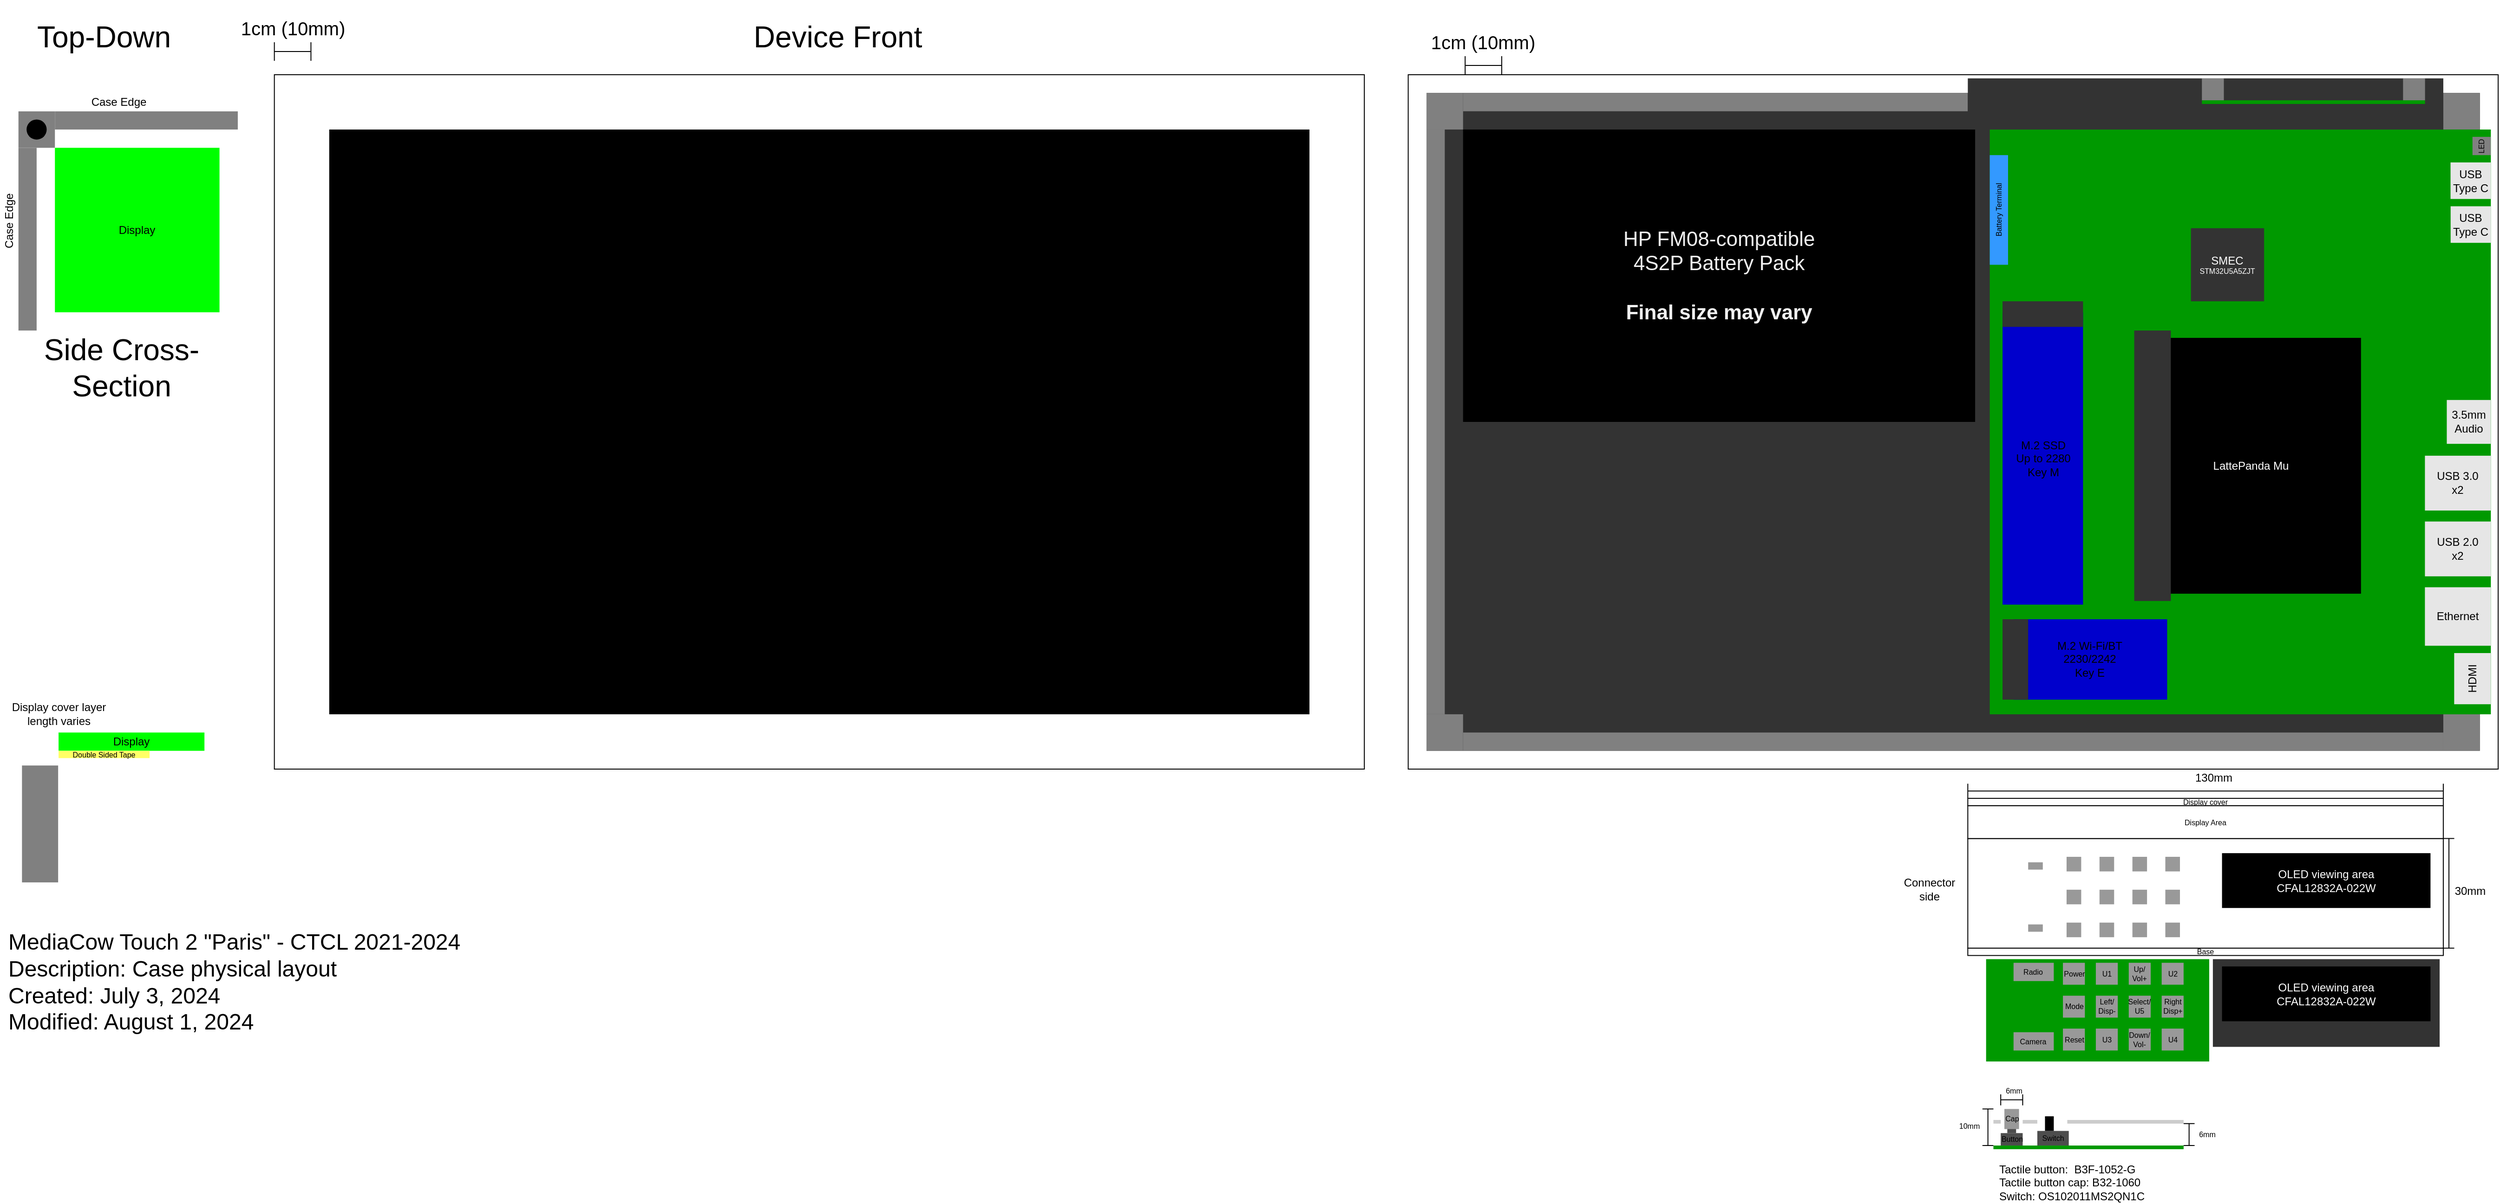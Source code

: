 <mxfile version="24.7.5">
  <diagram id="sjDEf0ka3ngV4-eLp2Dp" name="Page-1">
    <mxGraphModel dx="388" dy="228" grid="1" gridSize="3.937" guides="0" tooltips="1" connect="1" arrows="1" fold="1" page="1" pageScale="1" pageWidth="3300" pageHeight="2339" math="0" shadow="0">
      <root>
        <mxCell id="0" />
        <mxCell id="1" parent="0" />
        <mxCell id="CuJ1Jpse0kdDSebia7Pg-51" value="" style="rounded=0;whiteSpace=wrap;html=1;movable=1;resizable=1;rotatable=1;deletable=1;editable=1;locked=0;connectable=1;strokeColor=none;fillColor=#CCCCCC;" parent="1" vertex="1">
          <mxGeometry x="2236.22" y="1283.46" width="15.74" height="3.94" as="geometry" />
        </mxCell>
        <mxCell id="Ktaa94lfEQGM7eoMUssp-1" value="" style="rounded=0;whiteSpace=wrap;html=1;strokeColor=default;fillColor=#FFFFFF;movable=0;resizable=0;rotatable=0;deletable=0;editable=0;locked=1;connectable=0;" parent="1" vertex="1">
          <mxGeometry x="1574.8" y="157.487" width="1173.226" height="748.03" as="geometry" />
        </mxCell>
        <mxCell id="5Y6CiFaYAmU3wzSWvNBA-23" value="" style="rounded=0;whiteSpace=wrap;html=1;strokeColor=none;fillColor=#333333;movable=0;resizable=0;rotatable=0;deletable=0;editable=0;locked=1;connectable=0;" parent="1" vertex="1">
          <mxGeometry x="1594.48" y="177.16" width="1133.86" height="708.64" as="geometry" />
        </mxCell>
        <mxCell id="ZqZUOxo1uFlssc3ZESOp-2" value="Top-Down" style="text;html=1;align=center;verticalAlign=middle;whiteSpace=wrap;rounded=0;fontSize=32;" parent="1" vertex="1">
          <mxGeometry x="65.58" y="77.47" width="210" height="80" as="geometry" />
        </mxCell>
        <mxCell id="ZqZUOxo1uFlssc3ZESOp-4" value="" style="shape=crossbar;whiteSpace=wrap;html=1;rounded=1;" parent="1" vertex="1">
          <mxGeometry x="354.33" y="122.48" width="39.37" height="20" as="geometry" />
        </mxCell>
        <mxCell id="ZqZUOxo1uFlssc3ZESOp-5" value="&lt;div style=&quot;font-size: 20px;&quot;&gt;1cm (10mm)&lt;/div&gt;" style="text;html=1;align=center;verticalAlign=middle;whiteSpace=wrap;rounded=0;fontSize=20;" parent="1" vertex="1">
          <mxGeometry x="316.68" y="92.48" width="114.68" height="30" as="geometry" />
        </mxCell>
        <mxCell id="ZqZUOxo1uFlssc3ZESOp-8" value="" style="rounded=0;whiteSpace=wrap;html=1;strokeColor=none;fillColor=#808080;" parent="1" vertex="1">
          <mxGeometry x="78.74" y="196.85" width="39.37" height="39.37" as="geometry" />
        </mxCell>
        <mxCell id="ZqZUOxo1uFlssc3ZESOp-9" value="" style="rounded=0;whiteSpace=wrap;html=1;strokeColor=none;fillColor=#808080;" parent="1" vertex="1">
          <mxGeometry x="118.11" y="196.85" width="196.85" height="19.69" as="geometry" />
        </mxCell>
        <mxCell id="ZqZUOxo1uFlssc3ZESOp-10" value="" style="ellipse;whiteSpace=wrap;html=1;fillColor=#000000;strokeColor=none;" parent="1" vertex="1">
          <mxGeometry x="87.6" y="205.71" width="21.653" height="21.653" as="geometry" />
        </mxCell>
        <mxCell id="ZqZUOxo1uFlssc3ZESOp-11" value="" style="rounded=0;whiteSpace=wrap;html=1;strokeColor=none;fillColor=#808080;" parent="1" vertex="1">
          <mxGeometry x="78.74" y="236.22" width="19.69" height="196.84" as="geometry" />
        </mxCell>
        <mxCell id="ZqZUOxo1uFlssc3ZESOp-16" value="Case Edge" style="rounded=0;whiteSpace=wrap;html=1;fillColor=#FFFFFF;strokeColor=none;fontColor=#000000;" parent="1" vertex="1">
          <mxGeometry x="59.05" y="177.17" width="255.9" height="19.69" as="geometry" />
        </mxCell>
        <mxCell id="ZqZUOxo1uFlssc3ZESOp-17" value="Case Edge" style="rounded=0;whiteSpace=wrap;html=1;fillColor=#FFFFFF;strokeColor=none;horizontal=0;fontColor=#000000;" parent="1" vertex="1">
          <mxGeometry x="59.05" y="196.85" width="19.7" height="236.22" as="geometry" />
        </mxCell>
        <mxCell id="ZqZUOxo1uFlssc3ZESOp-18" value="Display" style="rounded=0;whiteSpace=wrap;html=1;fillColor=#00FF00;strokeColor=none;fontColor=#000000;" parent="1" vertex="1">
          <mxGeometry x="118.11" y="236.22" width="177.16" height="177.17" as="geometry" />
        </mxCell>
        <mxCell id="ZqZUOxo1uFlssc3ZESOp-22" value="Side Cross-Section" style="text;html=1;align=center;verticalAlign=middle;whiteSpace=wrap;rounded=0;fontSize=32;" parent="1" vertex="1">
          <mxGeometry x="85.27" y="433.07" width="210" height="80" as="geometry" />
        </mxCell>
        <mxCell id="ZqZUOxo1uFlssc3ZESOp-36" value="" style="rounded=0;whiteSpace=wrap;html=1;strokeColor=none;fillColor=#FFFFFF;" parent="1" vertex="1">
          <mxGeometry x="62.98" y="866.14" width="19.69" height="161.42" as="geometry" />
        </mxCell>
        <mxCell id="ZqZUOxo1uFlssc3ZESOp-41" value="Display cover layer&lt;br&gt;l&lt;span style=&quot;background-color: initial;&quot;&gt;ength varies&lt;/span&gt;" style="text;html=1;align=center;verticalAlign=middle;whiteSpace=wrap;rounded=0;" parent="1" vertex="1">
          <mxGeometry x="63.0" y="830.71" width="119.05" height="30" as="geometry" />
        </mxCell>
        <mxCell id="ZqZUOxo1uFlssc3ZESOp-57" value="" style="rounded=0;whiteSpace=wrap;html=1;strokeColor=default;fillColor=#FFFFFF;" parent="1" vertex="1">
          <mxGeometry x="354.33" y="157.47" width="1173.226" height="748.03" as="geometry" />
        </mxCell>
        <mxCell id="ZqZUOxo1uFlssc3ZESOp-59" value="" style="rounded=0;whiteSpace=wrap;html=1;fillColor=#000000;strokeColor=none;" parent="1" vertex="1">
          <mxGeometry x="413.385" y="216.535" width="1055.116" height="629.92" as="geometry" />
        </mxCell>
        <mxCell id="ZqZUOxo1uFlssc3ZESOp-60" value="Device Front" style="text;html=1;align=center;verticalAlign=middle;whiteSpace=wrap;rounded=0;fontSize=32;" parent="1" vertex="1">
          <mxGeometry x="855.625" y="77.475" width="210" height="80" as="geometry" />
        </mxCell>
        <mxCell id="ZqZUOxo1uFlssc3ZESOp-61" value="" style="rounded=0;whiteSpace=wrap;html=1;strokeColor=none;fillColor=#FFFFFF;" parent="1" vertex="1">
          <mxGeometry x="63" y="1027.54" width="216.53" height="7.9" as="geometry" />
        </mxCell>
        <mxCell id="ZqZUOxo1uFlssc3ZESOp-64" value="" style="rounded=0;whiteSpace=wrap;html=1;strokeColor=none;fillColor=#808080;" parent="1" vertex="1">
          <mxGeometry x="82.67" y="901.58" width="38.91" height="125.98" as="geometry" />
        </mxCell>
        <mxCell id="5Y6CiFaYAmU3wzSWvNBA-14" value="" style="rounded=0;whiteSpace=wrap;html=1;strokeColor=none;fillColor=#808080;" parent="1" vertex="1">
          <mxGeometry x="1594.475" y="177.155" width="39.37" height="39.37" as="geometry" />
        </mxCell>
        <mxCell id="5Y6CiFaYAmU3wzSWvNBA-15" value="" style="rounded=0;whiteSpace=wrap;html=1;strokeColor=none;fillColor=#808080;" parent="1" vertex="1">
          <mxGeometry x="2688.97" y="177.15" width="39.37" height="39.37" as="geometry" />
        </mxCell>
        <mxCell id="5Y6CiFaYAmU3wzSWvNBA-17" value="" style="rounded=0;whiteSpace=wrap;html=1;strokeColor=none;fillColor=#808080;" parent="1" vertex="1">
          <mxGeometry x="1594.48" y="846.43" width="39.37" height="39.37" as="geometry" />
        </mxCell>
        <mxCell id="5Y6CiFaYAmU3wzSWvNBA-20" value="" style="rounded=0;whiteSpace=wrap;html=1;strokeColor=none;fillColor=#808080;" parent="1" vertex="1">
          <mxGeometry x="2688.977" y="846.437" width="39.37" height="39.37" as="geometry" />
        </mxCell>
        <mxCell id="5Y6CiFaYAmU3wzSWvNBA-24" value="" style="rounded=0;whiteSpace=wrap;html=1;fillColor=#009900;strokeColor=none;fontColor=#000000;fontSize=32;movable=0;resizable=0;rotatable=0;deletable=0;editable=0;locked=1;connectable=0;" parent="1" vertex="1">
          <mxGeometry x="2200.78" y="216.54" width="539.37" height="629.92" as="geometry" />
        </mxCell>
        <mxCell id="5Y6CiFaYAmU3wzSWvNBA-26" value="" style="rounded=0;whiteSpace=wrap;html=1;strokeColor=none;fillColor=#808080;" parent="1" vertex="1">
          <mxGeometry x="1633.86" y="177.16" width="543.3" height="19.69" as="geometry" />
        </mxCell>
        <mxCell id="5Y6CiFaYAmU3wzSWvNBA-27" value="" style="rounded=0;whiteSpace=wrap;html=1;strokeColor=none;fillColor=#808080;" parent="1" vertex="1">
          <mxGeometry x="1633.857" y="866.107" width="1055.12" height="19.69" as="geometry" />
        </mxCell>
        <mxCell id="5Y6CiFaYAmU3wzSWvNBA-28" value="" style="rounded=0;whiteSpace=wrap;html=1;strokeColor=none;fillColor=#808080;" parent="1" vertex="1">
          <mxGeometry x="1594.48" y="216.52" width="19.68" height="629.93" as="geometry" />
        </mxCell>
        <mxCell id="5Y6CiFaYAmU3wzSWvNBA-32" value="USB 3.0&lt;div&gt;x2&lt;/div&gt;" style="rounded=0;whiteSpace=wrap;html=1;strokeColor=none;fillColor=#E6E6E6;" parent="1" vertex="1">
          <mxGeometry x="2669.19" y="567.91" width="70.866" height="59.055" as="geometry" />
        </mxCell>
        <mxCell id="5Y6CiFaYAmU3wzSWvNBA-37" value="USB &lt;br&gt;Type C" style="rounded=0;whiteSpace=wrap;html=1;strokeColor=none;fillColor=#E6E6E6;" parent="1" vertex="1">
          <mxGeometry x="2696.844" y="299.214" width="43.307" height="39.37" as="geometry" />
        </mxCell>
        <mxCell id="5Y6CiFaYAmU3wzSWvNBA-42" value="M.2 SSD&lt;div&gt;Up to 2280&lt;br&gt;Key M&lt;/div&gt;" style="rounded=0;whiteSpace=wrap;html=1;strokeColor=none;fillColor=#0000CC;" parent="1" vertex="1">
          <mxGeometry x="2214.56" y="413.38" width="86.614" height="314.96" as="geometry" />
        </mxCell>
        <mxCell id="5Y6CiFaYAmU3wzSWvNBA-35" value="LattePanda Mu" style="rounded=0;whiteSpace=wrap;html=1;strokeColor=none;fillColor=#000000;fontColor=#FFFFFF;" parent="1" vertex="1">
          <mxGeometry x="2364.16" y="440.96" width="236.22" height="275.59" as="geometry" />
        </mxCell>
        <mxCell id="5Y6CiFaYAmU3wzSWvNBA-36" value="" style="rounded=0;whiteSpace=wrap;html=1;align=center;verticalAlign=middle;fontFamily=Helvetica;fontSize=12;fontColor=default;fillColor=#333333;strokeColor=none;" parent="1" vertex="1">
          <mxGeometry x="2356.29" y="433.065" width="39.37" height="291.338" as="geometry" />
        </mxCell>
        <mxCell id="5Y6CiFaYAmU3wzSWvNBA-46" value="" style="rounded=0;whiteSpace=wrap;html=1;align=center;verticalAlign=middle;fontFamily=Helvetica;fontSize=12;fontColor=default;fillColor=#333333;strokeColor=none;" parent="1" vertex="1">
          <mxGeometry x="2214.556" y="401.57" width="86.614" height="27.559" as="geometry" />
        </mxCell>
        <mxCell id="5Y6CiFaYAmU3wzSWvNBA-47" value="Battery Terminal" style="rounded=0;whiteSpace=wrap;html=1;fillColor=#3399FF;strokeColor=none;fontColor=#000000;fontSize=8;horizontal=0;" parent="1" vertex="1">
          <mxGeometry x="2200.78" y="244.11" width="19.69" height="118.11" as="geometry" />
        </mxCell>
        <mxCell id="5Y6CiFaYAmU3wzSWvNBA-69" value="M.2 Wi-Fi/BT&lt;div&gt;2230/2242&lt;/div&gt;&lt;div&gt;Key E&lt;/div&gt;" style="rounded=0;whiteSpace=wrap;html=1;strokeColor=none;fillColor=#0000CC;" parent="1" vertex="1">
          <mxGeometry x="2226.369" y="744.097" width="165.354" height="86.614" as="geometry" />
        </mxCell>
        <mxCell id="5Y6CiFaYAmU3wzSWvNBA-68" value="" style="rounded=0;whiteSpace=wrap;html=1;align=center;verticalAlign=middle;fontFamily=Helvetica;fontSize=12;fontColor=default;fillColor=#333333;strokeColor=none;" parent="1" vertex="1">
          <mxGeometry x="2214.555" y="744.097" width="27.559" height="86.614" as="geometry" />
        </mxCell>
        <mxCell id="5Y6CiFaYAmU3wzSWvNBA-76" value="USB 2.0&lt;div&gt;x2&lt;/div&gt;" style="rounded=0;whiteSpace=wrap;html=1;strokeColor=none;fillColor=#E6E6E6;" parent="1" vertex="1">
          <mxGeometry x="2669.194" y="638.784" width="70.866" height="59.055" as="geometry" />
        </mxCell>
        <mxCell id="pe4Gr2BjXZW_dXRISGPZ-1" value="HDMI" style="rounded=0;whiteSpace=wrap;html=1;strokeColor=none;fillColor=#E6E6E6;horizontal=0;" parent="1" vertex="1">
          <mxGeometry x="2700.68" y="780.51" width="39.29" height="55.12" as="geometry" />
        </mxCell>
        <mxCell id="pe4Gr2BjXZW_dXRISGPZ-2" value="Ethernet" style="rounded=0;whiteSpace=wrap;html=1;strokeColor=none;fillColor=#E6E6E6;" parent="1" vertex="1">
          <mxGeometry x="2669.181" y="709.633" width="70.866" height="62.992" as="geometry" />
        </mxCell>
        <mxCell id="pe4Gr2BjXZW_dXRISGPZ-3" value="" style="shape=crossbar;whiteSpace=wrap;html=1;rounded=1;" parent="1" vertex="1">
          <mxGeometry x="1636.077" y="137.477" width="39.37" height="20" as="geometry" />
        </mxCell>
        <mxCell id="pe4Gr2BjXZW_dXRISGPZ-4" value="&lt;div style=&quot;font-size: 20px;&quot;&gt;1cm (10mm)&lt;/div&gt;" style="text;html=1;align=center;verticalAlign=middle;whiteSpace=wrap;rounded=0;fontSize=20;" parent="1" vertex="1">
          <mxGeometry x="1598.427" y="107.477" width="114.68" height="30" as="geometry" />
        </mxCell>
        <mxCell id="7prb03X9llE7ADNdywQI-1" value="MediaCow Touch 2 &quot;Paris&quot; - CTCL 2021-2024&lt;br style=&quot;font-size: 24px;&quot;&gt;Description: Case physical layout&lt;br style=&quot;font-size: 24px;&quot;&gt;&lt;div style=&quot;font-size: 24px;&quot;&gt;Created: July 3, 2024&lt;/div&gt;&lt;div style=&quot;font-size: 24px;&quot;&gt;Modified: August 1, 2024&lt;/div&gt;" style="text;html=1;align=left;verticalAlign=top;whiteSpace=wrap;rounded=0;fontSize=24;" parent="1" vertex="1">
          <mxGeometry x="66.35" y="1070.86" width="563.57" height="133.86" as="geometry" />
        </mxCell>
        <mxCell id="7w7LLnlyoQXhub0B3FJ9-1" value="USB &lt;br&gt;Type C" style="rounded=0;whiteSpace=wrap;html=1;strokeColor=none;fillColor=#E6E6E6;" parent="1" vertex="1">
          <mxGeometry x="2696.751" y="251.971" width="43.307" height="39.37" as="geometry" />
        </mxCell>
        <mxCell id="7w7LLnlyoQXhub0B3FJ9-3" value="3.5mm&lt;div&gt;Audio&lt;/div&gt;" style="rounded=0;whiteSpace=wrap;html=1;strokeColor=none;fillColor=#E6E6E6;" parent="1" vertex="1">
          <mxGeometry x="2692.727" y="507.876" width="47.244" height="47.244" as="geometry" />
        </mxCell>
        <mxCell id="7w7LLnlyoQXhub0B3FJ9-47" value="LED" style="rounded=0;whiteSpace=wrap;html=1;strokeColor=none;fillColor=#808080;fontSize=8;horizontal=0;" parent="1" vertex="1">
          <mxGeometry x="2720.37" y="224.41" width="19.69" height="19.7" as="geometry" />
        </mxCell>
        <mxCell id="7w7LLnlyoQXhub0B3FJ9-48" value="&lt;span style=&quot;color: rgb(240, 240, 240); font-size: 22px;&quot;&gt;HP FM08-compatible&lt;br&gt;4S2P Battery Pack&lt;br&gt;&lt;br&gt;&lt;b&gt;&lt;font style=&quot;font-size: 22px;&quot;&gt;Final size may vary&lt;/font&gt;&lt;/b&gt;&lt;/span&gt;" style="rounded=0;whiteSpace=wrap;html=1;fillColor=#000000;strokeColor=none;fontColor=#FFFFFF;" parent="1" vertex="1">
          <mxGeometry x="1633.85" y="216.54" width="551.18" height="314.95" as="geometry" />
        </mxCell>
        <mxCell id="7w7LLnlyoQXhub0B3FJ9-49" value="Display" style="rounded=0;whiteSpace=wrap;html=1;strokeColor=none;fillColor=#00FF00;fontColor=#000000;" parent="1" vertex="1">
          <mxGeometry x="121.582" y="866.112" width="157.48" height="19.69" as="geometry" />
        </mxCell>
        <mxCell id="7w7LLnlyoQXhub0B3FJ9-54" value="" style="rounded=0;whiteSpace=wrap;html=1;strokeColor=none;fillColor=#333333;movable=1;resizable=1;rotatable=1;deletable=1;editable=1;locked=0;connectable=1;" parent="1" vertex="1">
          <mxGeometry x="2177.16" y="161.42" width="511.81" height="55.12" as="geometry" />
        </mxCell>
        <mxCell id="7w7LLnlyoQXhub0B3FJ9-51" value="" style="rounded=0;whiteSpace=wrap;html=1;strokeColor=none;fillColor=#FFFFFF;" parent="1" vertex="1">
          <mxGeometry x="121.582" y="893.672" width="157.48" height="7.874" as="geometry" />
        </mxCell>
        <mxCell id="7w7LLnlyoQXhub0B3FJ9-52" value="Double Sided Tape" style="rounded=0;whiteSpace=wrap;html=1;strokeColor=none;fillColor=#FFFF66;fontSize=8;" parent="1" vertex="1">
          <mxGeometry x="121.587" y="885.797" width="98.42" height="7.87" as="geometry" />
        </mxCell>
        <mxCell id="1qMu2PqfKc_ijtSuWgU4-1" value="" style="rounded=0;whiteSpace=wrap;html=1;movable=1;resizable=1;rotatable=1;deletable=1;editable=1;locked=0;connectable=1;" parent="1" vertex="1">
          <mxGeometry x="2177.16" y="980.31" width="511.81" height="118.11" as="geometry" />
        </mxCell>
        <mxCell id="1qMu2PqfKc_ijtSuWgU4-3" value="Base" style="rounded=0;whiteSpace=wrap;html=1;fontSize=8;movable=1;resizable=1;rotatable=1;deletable=1;editable=1;locked=0;connectable=1;" parent="1" vertex="1">
          <mxGeometry x="2177.16" y="1098.42" width="511.81" height="7.88" as="geometry" />
        </mxCell>
        <mxCell id="1qMu2PqfKc_ijtSuWgU4-6" value="Display Area" style="rounded=0;whiteSpace=wrap;html=1;fontSize=8;movable=1;resizable=1;rotatable=1;deletable=1;editable=1;locked=0;connectable=1;" parent="1" vertex="1">
          <mxGeometry x="2177.16" y="944.88" width="511.81" height="35.43" as="geometry" />
        </mxCell>
        <mxCell id="1qMu2PqfKc_ijtSuWgU4-7" value="Display cover" style="rounded=0;whiteSpace=wrap;html=1;fontSize=8;movable=1;resizable=1;rotatable=1;deletable=1;editable=1;locked=0;connectable=1;" parent="1" vertex="1">
          <mxGeometry x="2177.16" y="937.01" width="511.81" height="7.88" as="geometry" />
        </mxCell>
        <mxCell id="1qMu2PqfKc_ijtSuWgU4-8" value="" style="shape=crossbar;whiteSpace=wrap;html=1;rounded=1;direction=south;movable=1;resizable=1;rotatable=1;deletable=1;editable=1;locked=0;connectable=1;" parent="1" vertex="1">
          <mxGeometry x="2689.28" y="980.31" width="11.5" height="118.11" as="geometry" />
        </mxCell>
        <mxCell id="1qMu2PqfKc_ijtSuWgU4-11" value="30mm" style="text;html=1;align=center;verticalAlign=middle;whiteSpace=wrap;rounded=0;movable=1;resizable=1;rotatable=1;deletable=1;editable=1;locked=0;connectable=1;" parent="1" vertex="1">
          <mxGeometry x="2695.82" y="1027.56" width="44.25" height="18.46" as="geometry" />
        </mxCell>
        <mxCell id="1qMu2PqfKc_ijtSuWgU4-17" value="" style="rounded=0;whiteSpace=wrap;html=1;strokeColor=none;fillColor=#FFFFFF;" parent="1" vertex="1">
          <mxGeometry x="82.677" y="866.107" width="39.37" height="35.44" as="geometry" />
        </mxCell>
        <mxCell id="7w7LLnlyoQXhub0B3FJ9-8" value="" style="rounded=0;whiteSpace=wrap;html=1;fillColor=#009900;strokeColor=none;fontColor=#000000;fontSize=32;movable=1;resizable=1;rotatable=1;deletable=1;editable=1;locked=0;connectable=1;" parent="1" vertex="1">
          <mxGeometry x="2429.13" y="185.04" width="240.16" height="3.95" as="geometry" />
        </mxCell>
        <mxCell id="CuJ1Jpse0kdDSebia7Pg-4" value="" style="rounded=0;whiteSpace=wrap;html=1;movable=1;resizable=1;rotatable=1;deletable=1;editable=1;locked=0;connectable=1;strokeColor=none;fillColor=#009900;" parent="1" vertex="1">
          <mxGeometry x="2196.85" y="1110.23" width="240.16" height="110.23" as="geometry" />
        </mxCell>
        <mxCell id="CuJ1Jpse0kdDSebia7Pg-9" value="Up/&lt;div style=&quot;font-size: 8px;&quot;&gt;Vol+&lt;/div&gt;" style="rounded=0;whiteSpace=wrap;html=1;strokeColor=none;fillColor=#999999;fontSize=8;" parent="1" vertex="1">
          <mxGeometry x="2350.39" y="1114.14" width="23.622" height="23.622" as="geometry" />
        </mxCell>
        <mxCell id="CuJ1Jpse0kdDSebia7Pg-10" value="Select/&lt;br&gt;U5" style="rounded=0;whiteSpace=wrap;html=1;strokeColor=none;fillColor=#999999;fontSize=8;" parent="1" vertex="1">
          <mxGeometry x="2350.387" y="1149.597" width="23.622" height="23.622" as="geometry" />
        </mxCell>
        <mxCell id="CuJ1Jpse0kdDSebia7Pg-11" value="Down/&lt;br style=&quot;font-size: 8px;&quot;&gt;Vol-" style="rounded=0;whiteSpace=wrap;html=1;strokeColor=none;fillColor=#999999;fontSize=8;" parent="1" vertex="1">
          <mxGeometry x="2350.39" y="1185.03" width="23.62" height="23.63" as="geometry" />
        </mxCell>
        <mxCell id="CuJ1Jpse0kdDSebia7Pg-13" value="Left/&lt;div style=&quot;font-size: 8px;&quot;&gt;Disp-&lt;/div&gt;" style="rounded=0;whiteSpace=wrap;html=1;strokeColor=none;fillColor=#999999;fontSize=8;" parent="1" vertex="1">
          <mxGeometry x="2314.957" y="1149.599" width="23.622" height="23.622" as="geometry" />
        </mxCell>
        <mxCell id="CuJ1Jpse0kdDSebia7Pg-14" value="Right&lt;div style=&quot;font-size: 8px;&quot;&gt;Disp+&lt;/div&gt;" style="rounded=0;whiteSpace=wrap;html=1;strokeColor=none;fillColor=#999999;fontSize=8;" parent="1" vertex="1">
          <mxGeometry x="2385.823" y="1149.594" width="23.622" height="23.622" as="geometry" />
        </mxCell>
        <mxCell id="CuJ1Jpse0kdDSebia7Pg-16" value="Mode" style="rounded=0;whiteSpace=wrap;html=1;strokeColor=none;fillColor=#999999;fontSize=8;" parent="1" vertex="1">
          <mxGeometry x="2279.537" y="1149.617" width="23.622" height="23.622" as="geometry" />
        </mxCell>
        <mxCell id="CuJ1Jpse0kdDSebia7Pg-33" value="&lt;font style=&quot;font-size: 12px;&quot;&gt;SMEC&lt;/font&gt;&lt;br style=&quot;font-size: 8px;&quot;&gt;STM32U5A5ZJT" style="rounded=0;whiteSpace=wrap;html=1;strokeColor=none;fillColor=#333333;gradientColor=none;fontColor=#FFFFFF;fontSize=8;" parent="1" vertex="1">
          <mxGeometry x="2417.33" y="322.83" width="78.74" height="78.74" as="geometry" />
        </mxCell>
        <mxCell id="CuJ1Jpse0kdDSebia7Pg-42" value="Power" style="rounded=0;whiteSpace=wrap;html=1;strokeColor=none;fillColor=#999999;fontSize=8;" parent="1" vertex="1">
          <mxGeometry x="2279.53" y="1114.171" width="23.622" height="23.622" as="geometry" />
        </mxCell>
        <mxCell id="CuJ1Jpse0kdDSebia7Pg-43" value="Reset" style="rounded=0;whiteSpace=wrap;html=1;strokeColor=none;fillColor=#999999;fontSize=8;" parent="1" vertex="1">
          <mxGeometry x="2279.537" y="1185.048" width="23.622" height="23.622" as="geometry" />
        </mxCell>
        <mxCell id="CuJ1Jpse0kdDSebia7Pg-46" value="" style="rounded=0;whiteSpace=wrap;html=1;movable=1;resizable=1;rotatable=1;deletable=1;editable=1;locked=0;connectable=1;strokeColor=none;fillColor=#009900;" parent="1" vertex="1">
          <mxGeometry x="2204.718" y="1311.02" width="204.72" height="3.94" as="geometry" />
        </mxCell>
        <mxCell id="CuJ1Jpse0kdDSebia7Pg-47" value="Button" style="rounded=0;whiteSpace=wrap;html=1;strokeColor=none;fillColor=#4D4D4D;fontSize=8;" parent="1" vertex="1">
          <mxGeometry x="2212.594" y="1297.635" width="23.622" height="13.386" as="geometry" />
        </mxCell>
        <mxCell id="CuJ1Jpse0kdDSebia7Pg-48" value="Tactile button:&amp;nbsp;&amp;nbsp;B3F-1052-G&lt;br&gt;Tactile button cap:&amp;nbsp;B32-1060&lt;br&gt;Switch:&amp;nbsp;OS102011MS2QN1C" style="text;html=1;align=left;verticalAlign=top;whiteSpace=wrap;rounded=0;" parent="1" vertex="1">
          <mxGeometry x="2208.5" y="1322.83" width="170.23" height="39.37" as="geometry" />
        </mxCell>
        <mxCell id="CuJ1Jpse0kdDSebia7Pg-49" value="" style="rounded=0;whiteSpace=wrap;html=1;strokeColor=none;fillColor=#4D4D4D;fontSize=8;" parent="1" vertex="1">
          <mxGeometry x="2219.681" y="1282.282" width="9.449" height="15.354" as="geometry" />
        </mxCell>
        <mxCell id="CuJ1Jpse0kdDSebia7Pg-50" value="Cap" style="rounded=0;whiteSpace=wrap;html=1;strokeColor=none;fillColor=#999999;fontSize=8;" parent="1" vertex="1">
          <mxGeometry x="2216.528" y="1271.652" width="15.748" height="21.653" as="geometry" />
        </mxCell>
        <mxCell id="CuJ1Jpse0kdDSebia7Pg-52" value="" style="rounded=0;whiteSpace=wrap;html=1;movable=1;resizable=1;rotatable=1;deletable=1;editable=1;locked=0;connectable=1;strokeColor=none;fillColor=#CCCCCC;" parent="1" vertex="1">
          <mxGeometry x="2204.72" y="1283.463" width="7.88" height="3.94" as="geometry" />
        </mxCell>
        <mxCell id="CuJ1Jpse0kdDSebia7Pg-58" value="" style="shape=crossbar;whiteSpace=wrap;html=1;rounded=1;" parent="1" vertex="1">
          <mxGeometry x="2212.59" y="1255.9" width="23.63" height="11.81" as="geometry" />
        </mxCell>
        <mxCell id="CuJ1Jpse0kdDSebia7Pg-59" value="6mm" style="text;html=1;align=center;verticalAlign=middle;whiteSpace=wrap;rounded=0;fontSize=8;" parent="1" vertex="1">
          <mxGeometry x="2212.59" y="1248.03" width="27.56" height="7.87" as="geometry" />
        </mxCell>
        <mxCell id="CuJ1Jpse0kdDSebia7Pg-62" value="" style="shape=crossbar;whiteSpace=wrap;html=1;rounded=1;direction=south;" parent="1" vertex="1">
          <mxGeometry x="2409.44" y="1287.4" width="11.81" height="23.62" as="geometry" />
        </mxCell>
        <mxCell id="CuJ1Jpse0kdDSebia7Pg-63" value="10mm" style="text;html=1;align=center;verticalAlign=middle;whiteSpace=wrap;rounded=0;fontSize=8;" parent="1" vertex="1">
          <mxGeometry x="2165.347" y="1286.027" width="27.56" height="7.87" as="geometry" />
        </mxCell>
        <mxCell id="CuJ1Jpse0kdDSebia7Pg-64" value="Switch" style="rounded=0;whiteSpace=wrap;html=1;strokeColor=none;fillColor=#4D4D4D;fontSize=8;" parent="1" vertex="1">
          <mxGeometry x="2251.97" y="1295.28" width="33.858" height="15.74" as="geometry" />
        </mxCell>
        <mxCell id="CuJ1Jpse0kdDSebia7Pg-69" value="" style="rounded=0;whiteSpace=wrap;html=1;strokeColor=none;fillColor=#000000;fontSize=8;" parent="1" vertex="1">
          <mxGeometry x="2260.23" y="1279.53" width="9.45" height="15.75" as="geometry" />
        </mxCell>
        <mxCell id="CuJ1Jpse0kdDSebia7Pg-71" value="" style="rounded=0;whiteSpace=wrap;html=1;movable=1;resizable=1;rotatable=1;deletable=1;editable=1;locked=0;connectable=1;strokeColor=none;fillColor=#CCCCCC;" parent="1" vertex="1">
          <mxGeometry x="2284.25" y="1283.47" width="125.2" height="3.94" as="geometry" />
        </mxCell>
        <mxCell id="CuJ1Jpse0kdDSebia7Pg-74" value="" style="shape=crossbar;whiteSpace=wrap;html=1;rounded=1;direction=south;" parent="1" vertex="1">
          <mxGeometry x="2192.91" y="1271.65" width="11.81" height="39.36" as="geometry" />
        </mxCell>
        <mxCell id="CuJ1Jpse0kdDSebia7Pg-75" value="6mm" style="text;html=1;align=center;verticalAlign=middle;whiteSpace=wrap;rounded=0;fontSize=8;" parent="1" vertex="1">
          <mxGeometry x="2421.254" y="1295.274" width="27.56" height="7.87" as="geometry" />
        </mxCell>
        <mxCell id="CuJ1Jpse0kdDSebia7Pg-80" value="" style="shape=crossbar;whiteSpace=wrap;html=1;rounded=1;movable=1;resizable=1;rotatable=1;deletable=1;editable=1;locked=0;connectable=1;" parent="1" vertex="1">
          <mxGeometry x="2177.16" y="921.26" width="511.81" height="15.75" as="geometry" />
        </mxCell>
        <mxCell id="CuJ1Jpse0kdDSebia7Pg-81" value="130mm" style="text;html=1;align=center;verticalAlign=middle;whiteSpace=wrap;rounded=0;" parent="1" vertex="1">
          <mxGeometry x="2420.307" y="905.497" width="44.25" height="18.46" as="geometry" />
        </mxCell>
        <mxCell id="CuJ1Jpse0kdDSebia7Pg-86" value="" style="rounded=0;whiteSpace=wrap;html=1;strokeColor=none;fillColor=#999999;fontSize=8;movable=1;resizable=1;rotatable=1;deletable=1;editable=1;locked=0;connectable=1;" parent="1" vertex="1">
          <mxGeometry x="2283.465" y="1035.43" width="15.75" height="15.74" as="geometry" />
        </mxCell>
        <mxCell id="CuJ1Jpse0kdDSebia7Pg-98" value="U2" style="rounded=0;whiteSpace=wrap;html=1;strokeColor=none;fillColor=#999999;fontSize=8;" parent="1" vertex="1">
          <mxGeometry x="2385.817" y="1114.147" width="23.622" height="23.622" as="geometry" />
        </mxCell>
        <mxCell id="CuJ1Jpse0kdDSebia7Pg-99" value="U4" style="rounded=0;whiteSpace=wrap;html=1;strokeColor=none;fillColor=#999999;fontSize=8;" parent="1" vertex="1">
          <mxGeometry x="2385.824" y="1185.034" width="23.622" height="23.622" as="geometry" />
        </mxCell>
        <mxCell id="CuJ1Jpse0kdDSebia7Pg-100" value="U1" style="rounded=0;whiteSpace=wrap;html=1;strokeColor=none;fillColor=#999999;fontSize=8;" parent="1" vertex="1">
          <mxGeometry x="2314.961" y="1114.143" width="23.622" height="23.622" as="geometry" />
        </mxCell>
        <mxCell id="CuJ1Jpse0kdDSebia7Pg-101" value="U3" style="rounded=0;whiteSpace=wrap;html=1;strokeColor=none;fillColor=#999999;fontSize=8;" parent="1" vertex="1">
          <mxGeometry x="2314.958" y="1185.025" width="23.622" height="23.622" as="geometry" />
        </mxCell>
        <mxCell id="CuJ1Jpse0kdDSebia7Pg-103" value="" style="rounded=0;whiteSpace=wrap;html=1;strokeColor=none;fillColor=#999999;fontSize=8;movable=1;resizable=1;rotatable=1;deletable=1;editable=1;locked=0;connectable=1;" parent="1" vertex="1">
          <mxGeometry x="2283.465" y="1000.004" width="15.74" height="15.74" as="geometry" />
        </mxCell>
        <mxCell id="CuJ1Jpse0kdDSebia7Pg-105" value="" style="rounded=0;whiteSpace=wrap;html=1;strokeColor=none;fillColor=#999999;fontSize=8;movable=1;resizable=1;rotatable=1;deletable=1;editable=1;locked=0;connectable=1;" parent="1" vertex="1">
          <mxGeometry x="2283.465" y="1070.871" width="15.74" height="15.74" as="geometry" />
        </mxCell>
        <mxCell id="IoaBvaX86zwPO1UUPvOr-9" value="Camera" style="rounded=0;whiteSpace=wrap;html=1;fillColor=#999999;strokeColor=none;fontSize=8;" parent="1" vertex="1">
          <mxGeometry x="2226.373" y="1188.967" width="43.307" height="19.685" as="geometry" />
        </mxCell>
        <mxCell id="IoaBvaX86zwPO1UUPvOr-10" value="Radio" style="rounded=0;whiteSpace=wrap;html=1;fillColor=#999999;strokeColor=none;fontSize=8;" parent="1" vertex="1">
          <mxGeometry x="2226.373" y="1114.164" width="43.307" height="19.685" as="geometry" />
        </mxCell>
        <mxCell id="egefdFdtwuqUqVgfyg_q-7" value="" style="rounded=0;whiteSpace=wrap;html=1;strokeColor=none;fillColor=#999999;fontSize=8;movable=1;resizable=1;rotatable=1;deletable=1;editable=1;locked=0;connectable=1;" parent="1" vertex="1">
          <mxGeometry x="2318.898" y="1070.868" width="15.74" height="15.74" as="geometry" />
        </mxCell>
        <mxCell id="egefdFdtwuqUqVgfyg_q-10" value="" style="rounded=0;whiteSpace=wrap;html=1;strokeColor=none;fillColor=#999999;fontSize=8;movable=1;resizable=1;rotatable=1;deletable=1;editable=1;locked=0;connectable=1;" parent="1" vertex="1">
          <mxGeometry x="2354.331" y="1070.865" width="15.74" height="15.74" as="geometry" />
        </mxCell>
        <mxCell id="egefdFdtwuqUqVgfyg_q-11" value="" style="rounded=0;whiteSpace=wrap;html=1;strokeColor=none;fillColor=#999999;fontSize=8;movable=1;resizable=1;rotatable=1;deletable=1;editable=1;locked=0;connectable=1;" parent="1" vertex="1">
          <mxGeometry x="2389.764" y="1070.862" width="15.74" height="15.74" as="geometry" />
        </mxCell>
        <mxCell id="egefdFdtwuqUqVgfyg_q-12" value="" style="rounded=0;whiteSpace=wrap;html=1;strokeColor=none;fillColor=#999999;fontSize=8;movable=1;resizable=1;rotatable=1;deletable=1;editable=1;locked=0;connectable=1;" parent="1" vertex="1">
          <mxGeometry x="2318.898" y="1035.435" width="15.74" height="15.74" as="geometry" />
        </mxCell>
        <mxCell id="egefdFdtwuqUqVgfyg_q-13" value="" style="rounded=0;whiteSpace=wrap;html=1;strokeColor=none;fillColor=#999999;fontSize=8;movable=1;resizable=1;rotatable=1;deletable=1;editable=1;locked=0;connectable=1;" parent="1" vertex="1">
          <mxGeometry x="2354.331" y="1035.432" width="15.74" height="15.74" as="geometry" />
        </mxCell>
        <mxCell id="egefdFdtwuqUqVgfyg_q-14" value="" style="rounded=0;whiteSpace=wrap;html=1;strokeColor=none;fillColor=#999999;fontSize=8;movable=1;resizable=1;rotatable=1;deletable=1;editable=1;locked=0;connectable=1;" parent="1" vertex="1">
          <mxGeometry x="2389.764" y="1035.429" width="15.74" height="15.74" as="geometry" />
        </mxCell>
        <mxCell id="egefdFdtwuqUqVgfyg_q-15" value="" style="rounded=0;whiteSpace=wrap;html=1;strokeColor=none;fillColor=#999999;fontSize=8;movable=1;resizable=1;rotatable=1;deletable=1;editable=1;locked=0;connectable=1;" parent="1" vertex="1">
          <mxGeometry x="2318.898" y="1000.002" width="15.74" height="15.74" as="geometry" />
        </mxCell>
        <mxCell id="egefdFdtwuqUqVgfyg_q-16" value="" style="rounded=0;whiteSpace=wrap;html=1;strokeColor=none;fillColor=#999999;fontSize=8;movable=1;resizable=1;rotatable=1;deletable=1;editable=1;locked=0;connectable=1;" parent="1" vertex="1">
          <mxGeometry x="2354.331" y="999.999" width="15.74" height="15.74" as="geometry" />
        </mxCell>
        <mxCell id="egefdFdtwuqUqVgfyg_q-17" value="" style="rounded=0;whiteSpace=wrap;html=1;strokeColor=none;fillColor=#999999;fontSize=8;movable=1;resizable=1;rotatable=1;deletable=1;editable=1;locked=0;connectable=1;" parent="1" vertex="1">
          <mxGeometry x="2389.764" y="999.996" width="15.74" height="15.74" as="geometry" />
        </mxCell>
        <mxCell id="egefdFdtwuqUqVgfyg_q-33" value="" style="rounded=0;whiteSpace=wrap;html=1;strokeColor=none;fillColor=#808080;" parent="1" vertex="1">
          <mxGeometry x="2429.13" y="161.42" width="23.62" height="23.62" as="geometry" />
        </mxCell>
        <mxCell id="egefdFdtwuqUqVgfyg_q-34" value="" style="rounded=0;whiteSpace=wrap;html=1;strokeColor=none;fillColor=#808080;" parent="1" vertex="1">
          <mxGeometry x="2645.67" y="161.42" width="23.62" height="23.62" as="geometry" />
        </mxCell>
        <mxCell id="egefdFdtwuqUqVgfyg_q-31" value="" style="rounded=0;whiteSpace=wrap;html=1;fillColor=#999999;strokeColor=none;fontSize=8;movable=1;resizable=1;rotatable=1;deletable=1;editable=1;locked=0;connectable=1;" parent="1" vertex="1">
          <mxGeometry x="2242.126" y="1072.832" width="15.748" height="7.874" as="geometry" />
        </mxCell>
        <mxCell id="6V9Kl2lkqd9KRzu4vhar-2" value="" style="rounded=0;whiteSpace=wrap;html=1;fillColor=#999999;strokeColor=none;fontSize=8;movable=1;resizable=1;rotatable=1;deletable=1;editable=1;locked=0;connectable=1;" parent="1" vertex="1">
          <mxGeometry x="2242.126" y="1005.904" width="15.748" height="7.874" as="geometry" />
        </mxCell>
        <mxCell id="6V9Kl2lkqd9KRzu4vhar-3" value="OLED Module Size&lt;br style=&quot;font-size: 12px;&quot;&gt;CFAL12832A-022W" style="rounded=0;whiteSpace=wrap;html=1;fillColor=#333333;fontColor=#FFFFFF;strokeColor=none;fontSize=12;" parent="1" vertex="1">
          <mxGeometry x="2440.944" y="1110.235" width="244.094" height="94.488" as="geometry" />
        </mxCell>
        <mxCell id="6V9Kl2lkqd9KRzu4vhar-4" value="OLED viewing area&lt;br&gt;CFAL12832A-022W" style="rounded=0;whiteSpace=wrap;html=1;fillColor=#000000;fontColor=#FFFFFF;strokeColor=none;" parent="1" vertex="1">
          <mxGeometry x="2450.783" y="1118.107" width="224.409" height="59.055" as="geometry" />
        </mxCell>
        <mxCell id="6V9Kl2lkqd9KRzu4vhar-8" value="OLED viewing area&lt;br&gt;CFAL12832A-022W" style="rounded=0;whiteSpace=wrap;html=1;fillColor=#000000;fontColor=#FFFFFF;strokeColor=none;" parent="1" vertex="1">
          <mxGeometry x="2450.78" y="996.064" width="224.409" height="59.055" as="geometry" />
        </mxCell>
        <mxCell id="6V9Kl2lkqd9KRzu4vhar-9" value="Connector side" style="text;html=1;align=center;verticalAlign=middle;whiteSpace=wrap;rounded=0;" parent="1" vertex="1">
          <mxGeometry x="2106.29" y="1020" width="60" height="30" as="geometry" />
        </mxCell>
      </root>
    </mxGraphModel>
  </diagram>
</mxfile>
